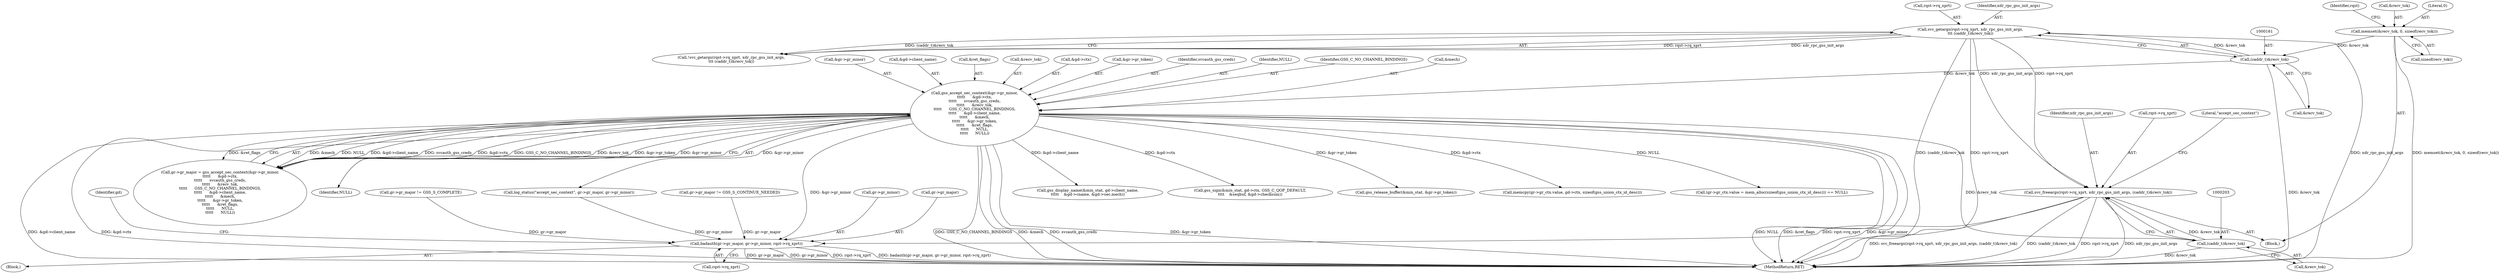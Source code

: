 digraph "0_krb5_5bb8a6b9c9eb8dd22bc9526751610aaa255ead9c_0@API" {
"1000197" [label="(Call,svc_freeargs(rqst->rq_xprt, xdr_rpc_gss_init_args, (caddr_t)&recv_tok))"];
"1000155" [label="(Call,svc_getargs(rqst->rq_xprt, xdr_rpc_gss_init_args,\n\t\t\t (caddr_t)&recv_tok))"];
"1000160" [label="(Call,(caddr_t)&recv_tok)"];
"1000147" [label="(Call,memset(&recv_tok, 0, sizeof(recv_tok)))"];
"1000202" [label="(Call,(caddr_t)&recv_tok)"];
"1000170" [label="(Call,gss_accept_sec_context(&gr->gr_minor,\n\t\t\t\t\t      &gd->ctx,\n\t\t\t\t\t      svcauth_gss_creds,\n\t\t\t\t\t      &recv_tok,\n\t\t\t\t\t      GSS_C_NO_CHANNEL_BINDINGS,\n\t\t\t\t\t      &gd->client_name,\n\t\t\t\t\t      &mech,\n\t\t\t\t\t      &gr->gr_token,\n\t\t\t\t\t      &ret_flags,\n\t\t\t\t\t      NULL,\n\t\t\t\t\t      NULL))"];
"1000227" [label="(Call,badauth(gr->gr_major, gr->gr_minor, rqst->rq_xprt))"];
"1000147" [label="(Call,memset(&recv_tok, 0, sizeof(recv_tok)))"];
"1000183" [label="(Call,&gd->client_name)"];
"1000155" [label="(Call,svc_getargs(rqst->rq_xprt, xdr_rpc_gss_init_args,\n\t\t\t (caddr_t)&recv_tok))"];
"1000341" [label="(Call,gss_display_name(&min_stat, gd->client_name,\n\t\t\t\t\t    &gd->cname, &gd->sec.mech))"];
"1000193" [label="(Call,&ret_flags)"];
"1000197" [label="(Call,svc_freeargs(rqst->rq_xprt, xdr_rpc_gss_init_args, (caddr_t)&recv_tok))"];
"1000418" [label="(Call,gss_sign(&min_stat, gd->ctx, GSS_C_QOP_DEFAULT,\n\t\t\t\t    &seqbuf, &gd->checksum))"];
"1000475" [label="(Call,gss_release_buffer(&min_stat, &gr->gr_token))"];
"1000239" [label="(Identifier,gd)"];
"1000206" [label="(Call,log_status(\"accept_sec_context\", gr->gr_major, gr->gr_minor))"];
"1000216" [label="(Call,gr->gr_major != GSS_S_COMPLETE)"];
"1000202" [label="(Call,(caddr_t)&recv_tok)"];
"1000157" [label="(Identifier,rqst)"];
"1000108" [label="(Block,)"];
"1000207" [label="(Literal,\"accept_sec_context\")"];
"1000180" [label="(Call,&recv_tok)"];
"1000151" [label="(Call,sizeof(recv_tok))"];
"1000484" [label="(MethodReturn,RET)"];
"1000159" [label="(Identifier,xdr_rpc_gss_init_args)"];
"1000148" [label="(Call,&recv_tok)"];
"1000204" [label="(Call,&recv_tok)"];
"1000175" [label="(Call,&gd->ctx)"];
"1000162" [label="(Call,&recv_tok)"];
"1000260" [label="(Call,memcpy(gr->gr_ctx.value, gd->ctx, sizeof(gss_union_ctx_id_desc)))"];
"1000244" [label="(Call,(gr->gr_ctx.value = mem_alloc(sizeof(gss_union_ctx_id_desc))) == NULL)"];
"1000198" [label="(Call,rqst->rq_xprt)"];
"1000189" [label="(Call,&gr->gr_token)"];
"1000160" [label="(Call,(caddr_t)&recv_tok)"];
"1000201" [label="(Identifier,xdr_rpc_gss_init_args)"];
"1000166" [label="(Call,gr->gr_major = gss_accept_sec_context(&gr->gr_minor,\n\t\t\t\t\t      &gd->ctx,\n\t\t\t\t\t      svcauth_gss_creds,\n\t\t\t\t\t      &recv_tok,\n\t\t\t\t\t      GSS_C_NO_CHANNEL_BINDINGS,\n\t\t\t\t\t      &gd->client_name,\n\t\t\t\t\t      &mech,\n\t\t\t\t\t      &gr->gr_token,\n\t\t\t\t\t      &ret_flags,\n\t\t\t\t\t      NULL,\n\t\t\t\t\t      NULL))"];
"1000221" [label="(Call,gr->gr_major != GSS_S_CONTINUE_NEEDED)"];
"1000150" [label="(Literal,0)"];
"1000231" [label="(Call,gr->gr_minor)"];
"1000179" [label="(Identifier,svcauth_gss_creds)"];
"1000227" [label="(Call,badauth(gr->gr_major, gr->gr_minor, rqst->rq_xprt))"];
"1000226" [label="(Block,)"];
"1000170" [label="(Call,gss_accept_sec_context(&gr->gr_minor,\n\t\t\t\t\t      &gd->ctx,\n\t\t\t\t\t      svcauth_gss_creds,\n\t\t\t\t\t      &recv_tok,\n\t\t\t\t\t      GSS_C_NO_CHANNEL_BINDINGS,\n\t\t\t\t\t      &gd->client_name,\n\t\t\t\t\t      &mech,\n\t\t\t\t\t      &gr->gr_token,\n\t\t\t\t\t      &ret_flags,\n\t\t\t\t\t      NULL,\n\t\t\t\t\t      NULL))"];
"1000195" [label="(Identifier,NULL)"];
"1000228" [label="(Call,gr->gr_major)"];
"1000234" [label="(Call,rqst->rq_xprt)"];
"1000182" [label="(Identifier,GSS_C_NO_CHANNEL_BINDINGS)"];
"1000156" [label="(Call,rqst->rq_xprt)"];
"1000154" [label="(Call,!svc_getargs(rqst->rq_xprt, xdr_rpc_gss_init_args,\n\t\t\t (caddr_t)&recv_tok))"];
"1000187" [label="(Call,&mech)"];
"1000171" [label="(Call,&gr->gr_minor)"];
"1000196" [label="(Identifier,NULL)"];
"1000197" -> "1000108"  [label="AST: "];
"1000197" -> "1000202"  [label="CFG: "];
"1000198" -> "1000197"  [label="AST: "];
"1000201" -> "1000197"  [label="AST: "];
"1000202" -> "1000197"  [label="AST: "];
"1000207" -> "1000197"  [label="CFG: "];
"1000197" -> "1000484"  [label="DDG: xdr_rpc_gss_init_args"];
"1000197" -> "1000484"  [label="DDG: svc_freeargs(rqst->rq_xprt, xdr_rpc_gss_init_args, (caddr_t)&recv_tok)"];
"1000197" -> "1000484"  [label="DDG: (caddr_t)&recv_tok"];
"1000197" -> "1000484"  [label="DDG: rqst->rq_xprt"];
"1000155" -> "1000197"  [label="DDG: rqst->rq_xprt"];
"1000155" -> "1000197"  [label="DDG: xdr_rpc_gss_init_args"];
"1000202" -> "1000197"  [label="DDG: &recv_tok"];
"1000197" -> "1000227"  [label="DDG: rqst->rq_xprt"];
"1000155" -> "1000154"  [label="AST: "];
"1000155" -> "1000160"  [label="CFG: "];
"1000156" -> "1000155"  [label="AST: "];
"1000159" -> "1000155"  [label="AST: "];
"1000160" -> "1000155"  [label="AST: "];
"1000154" -> "1000155"  [label="CFG: "];
"1000155" -> "1000484"  [label="DDG: xdr_rpc_gss_init_args"];
"1000155" -> "1000484"  [label="DDG: (caddr_t)&recv_tok"];
"1000155" -> "1000484"  [label="DDG: rqst->rq_xprt"];
"1000155" -> "1000154"  [label="DDG: rqst->rq_xprt"];
"1000155" -> "1000154"  [label="DDG: xdr_rpc_gss_init_args"];
"1000155" -> "1000154"  [label="DDG: (caddr_t)&recv_tok"];
"1000160" -> "1000155"  [label="DDG: &recv_tok"];
"1000160" -> "1000162"  [label="CFG: "];
"1000161" -> "1000160"  [label="AST: "];
"1000162" -> "1000160"  [label="AST: "];
"1000160" -> "1000484"  [label="DDG: &recv_tok"];
"1000147" -> "1000160"  [label="DDG: &recv_tok"];
"1000160" -> "1000170"  [label="DDG: &recv_tok"];
"1000147" -> "1000108"  [label="AST: "];
"1000147" -> "1000151"  [label="CFG: "];
"1000148" -> "1000147"  [label="AST: "];
"1000150" -> "1000147"  [label="AST: "];
"1000151" -> "1000147"  [label="AST: "];
"1000157" -> "1000147"  [label="CFG: "];
"1000147" -> "1000484"  [label="DDG: memset(&recv_tok, 0, sizeof(recv_tok))"];
"1000202" -> "1000204"  [label="CFG: "];
"1000203" -> "1000202"  [label="AST: "];
"1000204" -> "1000202"  [label="AST: "];
"1000202" -> "1000484"  [label="DDG: &recv_tok"];
"1000170" -> "1000202"  [label="DDG: &recv_tok"];
"1000170" -> "1000166"  [label="AST: "];
"1000170" -> "1000196"  [label="CFG: "];
"1000171" -> "1000170"  [label="AST: "];
"1000175" -> "1000170"  [label="AST: "];
"1000179" -> "1000170"  [label="AST: "];
"1000180" -> "1000170"  [label="AST: "];
"1000182" -> "1000170"  [label="AST: "];
"1000183" -> "1000170"  [label="AST: "];
"1000187" -> "1000170"  [label="AST: "];
"1000189" -> "1000170"  [label="AST: "];
"1000193" -> "1000170"  [label="AST: "];
"1000195" -> "1000170"  [label="AST: "];
"1000196" -> "1000170"  [label="AST: "];
"1000166" -> "1000170"  [label="CFG: "];
"1000170" -> "1000484"  [label="DDG: GSS_C_NO_CHANNEL_BINDINGS"];
"1000170" -> "1000484"  [label="DDG: &mech"];
"1000170" -> "1000484"  [label="DDG: svcauth_gss_creds"];
"1000170" -> "1000484"  [label="DDG: &gr->gr_token"];
"1000170" -> "1000484"  [label="DDG: NULL"];
"1000170" -> "1000484"  [label="DDG: &ret_flags"];
"1000170" -> "1000484"  [label="DDG: &gr->gr_minor"];
"1000170" -> "1000484"  [label="DDG: &gd->client_name"];
"1000170" -> "1000484"  [label="DDG: &gd->ctx"];
"1000170" -> "1000166"  [label="DDG: &mech"];
"1000170" -> "1000166"  [label="DDG: NULL"];
"1000170" -> "1000166"  [label="DDG: &gd->client_name"];
"1000170" -> "1000166"  [label="DDG: svcauth_gss_creds"];
"1000170" -> "1000166"  [label="DDG: &gd->ctx"];
"1000170" -> "1000166"  [label="DDG: GSS_C_NO_CHANNEL_BINDINGS"];
"1000170" -> "1000166"  [label="DDG: &recv_tok"];
"1000170" -> "1000166"  [label="DDG: &gr->gr_token"];
"1000170" -> "1000166"  [label="DDG: &gr->gr_minor"];
"1000170" -> "1000166"  [label="DDG: &ret_flags"];
"1000170" -> "1000206"  [label="DDG: &gr->gr_minor"];
"1000170" -> "1000227"  [label="DDG: &gr->gr_minor"];
"1000170" -> "1000244"  [label="DDG: NULL"];
"1000170" -> "1000260"  [label="DDG: &gd->ctx"];
"1000170" -> "1000341"  [label="DDG: &gd->client_name"];
"1000170" -> "1000418"  [label="DDG: &gd->ctx"];
"1000170" -> "1000475"  [label="DDG: &gr->gr_token"];
"1000227" -> "1000226"  [label="AST: "];
"1000227" -> "1000234"  [label="CFG: "];
"1000228" -> "1000227"  [label="AST: "];
"1000231" -> "1000227"  [label="AST: "];
"1000234" -> "1000227"  [label="AST: "];
"1000239" -> "1000227"  [label="CFG: "];
"1000227" -> "1000484"  [label="DDG: badauth(gr->gr_major, gr->gr_minor, rqst->rq_xprt)"];
"1000227" -> "1000484"  [label="DDG: gr->gr_major"];
"1000227" -> "1000484"  [label="DDG: gr->gr_minor"];
"1000227" -> "1000484"  [label="DDG: rqst->rq_xprt"];
"1000216" -> "1000227"  [label="DDG: gr->gr_major"];
"1000221" -> "1000227"  [label="DDG: gr->gr_major"];
"1000206" -> "1000227"  [label="DDG: gr->gr_minor"];
}
